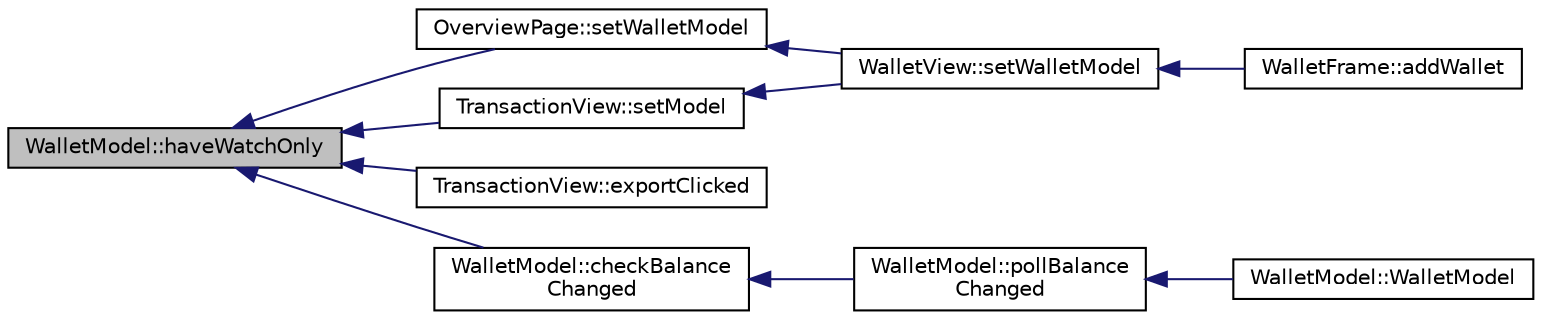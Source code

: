 digraph "WalletModel::haveWatchOnly"
{
  edge [fontname="Helvetica",fontsize="10",labelfontname="Helvetica",labelfontsize="10"];
  node [fontname="Helvetica",fontsize="10",shape=record];
  rankdir="LR";
  Node874 [label="WalletModel::haveWatchOnly",height=0.2,width=0.4,color="black", fillcolor="grey75", style="filled", fontcolor="black"];
  Node874 -> Node875 [dir="back",color="midnightblue",fontsize="10",style="solid",fontname="Helvetica"];
  Node875 [label="OverviewPage::setWalletModel",height=0.2,width=0.4,color="black", fillcolor="white", style="filled",URL="$class_overview_page.html#a2ed52a3a87e9c74fee38fa873c9bc71f"];
  Node875 -> Node876 [dir="back",color="midnightblue",fontsize="10",style="solid",fontname="Helvetica"];
  Node876 [label="WalletView::setWalletModel",height=0.2,width=0.4,color="black", fillcolor="white", style="filled",URL="$class_wallet_view.html#a0a37ff693a4f9c1e5ddc23f9cd3913be",tooltip="Set the wallet model. "];
  Node876 -> Node877 [dir="back",color="midnightblue",fontsize="10",style="solid",fontname="Helvetica"];
  Node877 [label="WalletFrame::addWallet",height=0.2,width=0.4,color="black", fillcolor="white", style="filled",URL="$class_wallet_frame.html#aa199c3f27654199d84c365cf86167d86"];
  Node874 -> Node878 [dir="back",color="midnightblue",fontsize="10",style="solid",fontname="Helvetica"];
  Node878 [label="TransactionView::setModel",height=0.2,width=0.4,color="black", fillcolor="white", style="filled",URL="$class_transaction_view.html#a4920c2cd57d72eb50248948fa160c83c"];
  Node878 -> Node876 [dir="back",color="midnightblue",fontsize="10",style="solid",fontname="Helvetica"];
  Node874 -> Node879 [dir="back",color="midnightblue",fontsize="10",style="solid",fontname="Helvetica"];
  Node879 [label="TransactionView::exportClicked",height=0.2,width=0.4,color="black", fillcolor="white", style="filled",URL="$class_transaction_view.html#a5983022ff1e5395f87de3c5728eff8da"];
  Node874 -> Node880 [dir="back",color="midnightblue",fontsize="10",style="solid",fontname="Helvetica"];
  Node880 [label="WalletModel::checkBalance\lChanged",height=0.2,width=0.4,color="black", fillcolor="white", style="filled",URL="$class_wallet_model.html#adcc4eb8cd71cb4de223621866bb7fb7d"];
  Node880 -> Node881 [dir="back",color="midnightblue",fontsize="10",style="solid",fontname="Helvetica"];
  Node881 [label="WalletModel::pollBalance\lChanged",height=0.2,width=0.4,color="black", fillcolor="white", style="filled",URL="$class_wallet_model.html#a51469b2d95cfd4bc0a14ee456fca7b95"];
  Node881 -> Node882 [dir="back",color="midnightblue",fontsize="10",style="solid",fontname="Helvetica"];
  Node882 [label="WalletModel::WalletModel",height=0.2,width=0.4,color="black", fillcolor="white", style="filled",URL="$class_wallet_model.html#af50d9654d2f20e4e4f0789dcb64ad6b1"];
}

